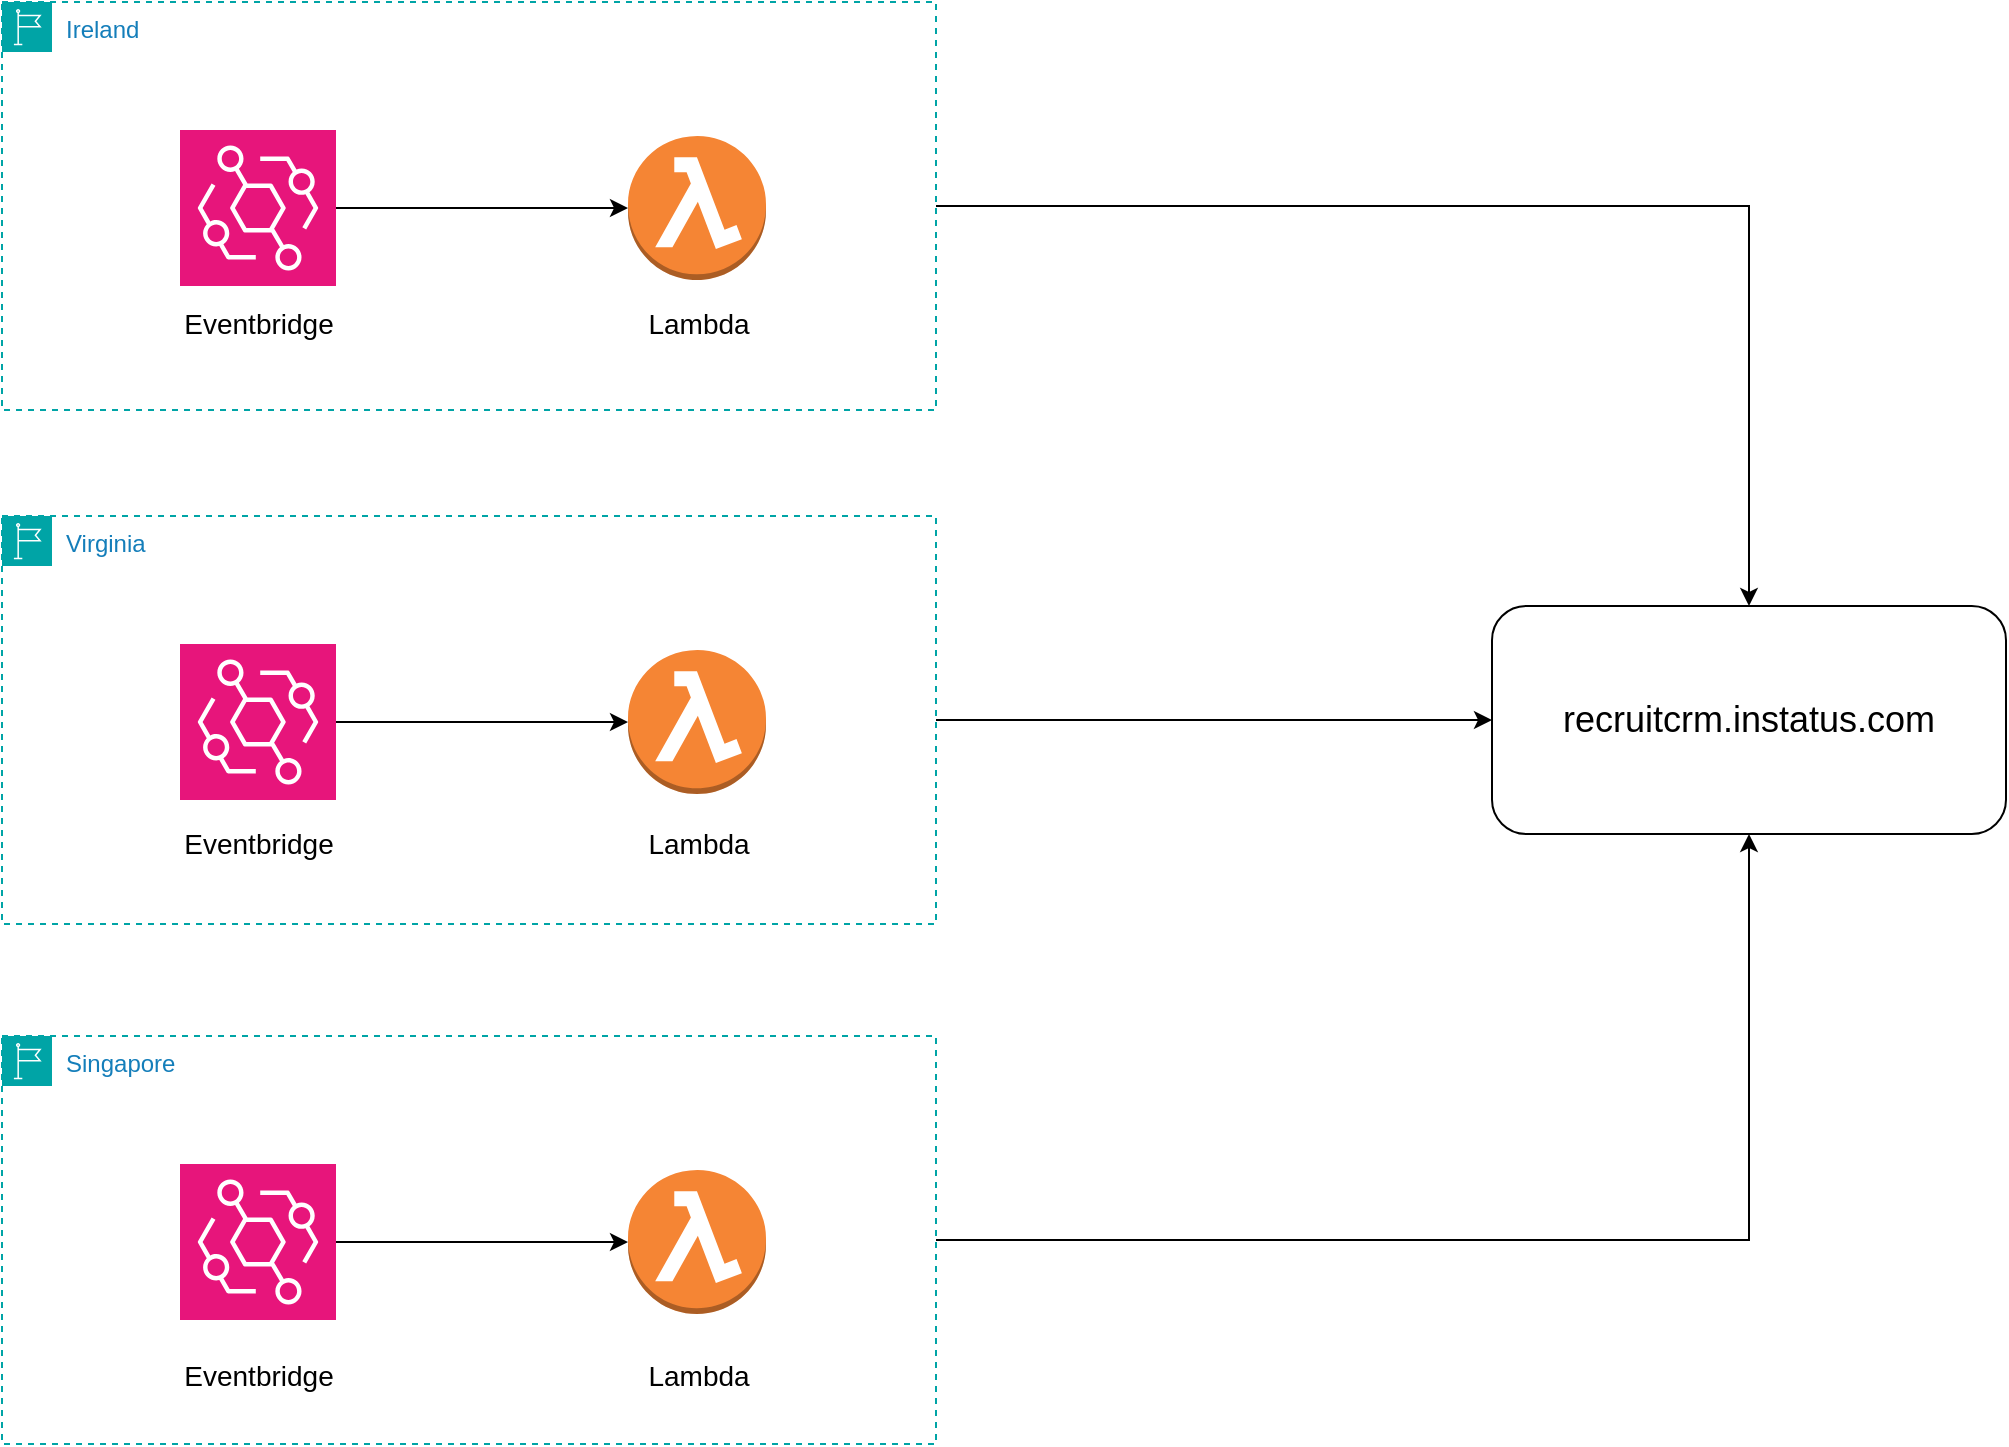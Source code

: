 <mxfile version="22.1.8" type="github">
  <diagram name="Page-1" id="nO2MaQZ6iOQ7RaN-6N72">
    <mxGraphModel dx="2106" dy="1327" grid="0" gridSize="10" guides="1" tooltips="1" connect="1" arrows="1" fold="1" page="0" pageScale="1" pageWidth="827" pageHeight="1169" math="0" shadow="0">
      <root>
        <mxCell id="0" />
        <mxCell id="1" parent="0" />
        <mxCell id="LQiJxh4ngfY7-FX2sKyY-46" style="edgeStyle=orthogonalEdgeStyle;rounded=0;orthogonalLoop=1;jettySize=auto;html=1;" edge="1" parent="1" source="LQiJxh4ngfY7-FX2sKyY-13" target="LQiJxh4ngfY7-FX2sKyY-43">
          <mxGeometry relative="1" as="geometry" />
        </mxCell>
        <mxCell id="LQiJxh4ngfY7-FX2sKyY-13" value="Ireland" style="points=[[0,0],[0.25,0],[0.5,0],[0.75,0],[1,0],[1,0.25],[1,0.5],[1,0.75],[1,1],[0.75,1],[0.5,1],[0.25,1],[0,1],[0,0.75],[0,0.5],[0,0.25]];outlineConnect=0;gradientColor=none;html=1;whiteSpace=wrap;fontSize=12;fontStyle=0;container=1;pointerEvents=0;collapsible=0;recursiveResize=0;shape=mxgraph.aws4.group;grIcon=mxgraph.aws4.group_region;strokeColor=#00A4A6;fillColor=none;verticalAlign=top;align=left;spacingLeft=30;fontColor=#147EBA;dashed=1;" vertex="1" parent="1">
          <mxGeometry x="-149" y="-6" width="467" height="204" as="geometry" />
        </mxCell>
        <mxCell id="LQiJxh4ngfY7-FX2sKyY-22" value="" style="outlineConnect=0;dashed=0;verticalLabelPosition=bottom;verticalAlign=top;align=center;html=1;shape=mxgraph.aws3.lambda_function;fillColor=#F58534;gradientColor=none;" vertex="1" parent="LQiJxh4ngfY7-FX2sKyY-13">
          <mxGeometry x="313" y="67" width="69" height="72" as="geometry" />
        </mxCell>
        <mxCell id="LQiJxh4ngfY7-FX2sKyY-25" value="" style="sketch=0;points=[[0,0,0],[0.25,0,0],[0.5,0,0],[0.75,0,0],[1,0,0],[0,1,0],[0.25,1,0],[0.5,1,0],[0.75,1,0],[1,1,0],[0,0.25,0],[0,0.5,0],[0,0.75,0],[1,0.25,0],[1,0.5,0],[1,0.75,0]];outlineConnect=0;fontColor=#232F3E;fillColor=#E7157B;strokeColor=#ffffff;dashed=0;verticalLabelPosition=bottom;verticalAlign=top;align=center;html=1;fontSize=12;fontStyle=0;aspect=fixed;shape=mxgraph.aws4.resourceIcon;resIcon=mxgraph.aws4.eventbridge;" vertex="1" parent="LQiJxh4ngfY7-FX2sKyY-13">
          <mxGeometry x="89" y="64" width="78" height="78" as="geometry" />
        </mxCell>
        <mxCell id="LQiJxh4ngfY7-FX2sKyY-26" style="edgeStyle=orthogonalEdgeStyle;rounded=0;orthogonalLoop=1;jettySize=auto;html=1;entryX=0;entryY=0.5;entryDx=0;entryDy=0;entryPerimeter=0;" edge="1" parent="LQiJxh4ngfY7-FX2sKyY-13" source="LQiJxh4ngfY7-FX2sKyY-25" target="LQiJxh4ngfY7-FX2sKyY-22">
          <mxGeometry relative="1" as="geometry" />
        </mxCell>
        <mxCell id="LQiJxh4ngfY7-FX2sKyY-47" value="&lt;font style=&quot;font-size: 14px;&quot;&gt;Eventbridge&lt;/font&gt;" style="text;html=1;align=center;verticalAlign=middle;resizable=0;points=[];autosize=1;strokeColor=none;fillColor=none;" vertex="1" parent="LQiJxh4ngfY7-FX2sKyY-13">
          <mxGeometry x="81.5" y="146" width="93" height="29" as="geometry" />
        </mxCell>
        <mxCell id="LQiJxh4ngfY7-FX2sKyY-51" value="&lt;font style=&quot;font-size: 14px;&quot;&gt;Lambda&lt;/font&gt;" style="text;html=1;align=center;verticalAlign=middle;resizable=0;points=[];autosize=1;strokeColor=none;fillColor=none;" vertex="1" parent="LQiJxh4ngfY7-FX2sKyY-13">
          <mxGeometry x="313" y="146" width="69" height="29" as="geometry" />
        </mxCell>
        <mxCell id="LQiJxh4ngfY7-FX2sKyY-44" style="edgeStyle=orthogonalEdgeStyle;rounded=0;orthogonalLoop=1;jettySize=auto;html=1;" edge="1" parent="1" source="LQiJxh4ngfY7-FX2sKyY-30" target="LQiJxh4ngfY7-FX2sKyY-43">
          <mxGeometry relative="1" as="geometry" />
        </mxCell>
        <mxCell id="LQiJxh4ngfY7-FX2sKyY-30" value="Virginia" style="points=[[0,0],[0.25,0],[0.5,0],[0.75,0],[1,0],[1,0.25],[1,0.5],[1,0.75],[1,1],[0.75,1],[0.5,1],[0.25,1],[0,1],[0,0.75],[0,0.5],[0,0.25]];outlineConnect=0;gradientColor=none;html=1;whiteSpace=wrap;fontSize=12;fontStyle=0;container=1;pointerEvents=0;collapsible=0;recursiveResize=0;shape=mxgraph.aws4.group;grIcon=mxgraph.aws4.group_region;strokeColor=#00A4A6;fillColor=none;verticalAlign=top;align=left;spacingLeft=30;fontColor=#147EBA;dashed=1;" vertex="1" parent="1">
          <mxGeometry x="-149" y="251" width="467" height="204" as="geometry" />
        </mxCell>
        <mxCell id="LQiJxh4ngfY7-FX2sKyY-31" value="" style="outlineConnect=0;dashed=0;verticalLabelPosition=bottom;verticalAlign=top;align=center;html=1;shape=mxgraph.aws3.lambda_function;fillColor=#F58534;gradientColor=none;" vertex="1" parent="LQiJxh4ngfY7-FX2sKyY-30">
          <mxGeometry x="313" y="67" width="69" height="72" as="geometry" />
        </mxCell>
        <mxCell id="LQiJxh4ngfY7-FX2sKyY-32" value="" style="sketch=0;points=[[0,0,0],[0.25,0,0],[0.5,0,0],[0.75,0,0],[1,0,0],[0,1,0],[0.25,1,0],[0.5,1,0],[0.75,1,0],[1,1,0],[0,0.25,0],[0,0.5,0],[0,0.75,0],[1,0.25,0],[1,0.5,0],[1,0.75,0]];outlineConnect=0;fontColor=#232F3E;fillColor=#E7157B;strokeColor=#ffffff;dashed=0;verticalLabelPosition=bottom;verticalAlign=top;align=center;html=1;fontSize=12;fontStyle=0;aspect=fixed;shape=mxgraph.aws4.resourceIcon;resIcon=mxgraph.aws4.eventbridge;" vertex="1" parent="LQiJxh4ngfY7-FX2sKyY-30">
          <mxGeometry x="89" y="64" width="78" height="78" as="geometry" />
        </mxCell>
        <mxCell id="LQiJxh4ngfY7-FX2sKyY-33" style="edgeStyle=orthogonalEdgeStyle;rounded=0;orthogonalLoop=1;jettySize=auto;html=1;entryX=0;entryY=0.5;entryDx=0;entryDy=0;entryPerimeter=0;" edge="1" parent="LQiJxh4ngfY7-FX2sKyY-30" source="LQiJxh4ngfY7-FX2sKyY-32" target="LQiJxh4ngfY7-FX2sKyY-31">
          <mxGeometry relative="1" as="geometry" />
        </mxCell>
        <mxCell id="LQiJxh4ngfY7-FX2sKyY-49" value="&lt;font style=&quot;font-size: 14px;&quot;&gt;Eventbridge&lt;/font&gt;" style="text;html=1;align=center;verticalAlign=middle;resizable=0;points=[];autosize=1;strokeColor=none;fillColor=none;" vertex="1" parent="LQiJxh4ngfY7-FX2sKyY-30">
          <mxGeometry x="81.5" y="149" width="93" height="29" as="geometry" />
        </mxCell>
        <mxCell id="LQiJxh4ngfY7-FX2sKyY-53" value="&lt;font style=&quot;font-size: 14px;&quot;&gt;Lambda&lt;/font&gt;" style="text;html=1;align=center;verticalAlign=middle;resizable=0;points=[];autosize=1;strokeColor=none;fillColor=none;" vertex="1" parent="LQiJxh4ngfY7-FX2sKyY-30">
          <mxGeometry x="313" y="149" width="69" height="29" as="geometry" />
        </mxCell>
        <mxCell id="LQiJxh4ngfY7-FX2sKyY-45" style="edgeStyle=orthogonalEdgeStyle;rounded=0;orthogonalLoop=1;jettySize=auto;html=1;entryX=0.5;entryY=1;entryDx=0;entryDy=0;" edge="1" parent="1" source="LQiJxh4ngfY7-FX2sKyY-34" target="LQiJxh4ngfY7-FX2sKyY-43">
          <mxGeometry relative="1" as="geometry" />
        </mxCell>
        <mxCell id="LQiJxh4ngfY7-FX2sKyY-34" value="Singapore" style="points=[[0,0],[0.25,0],[0.5,0],[0.75,0],[1,0],[1,0.25],[1,0.5],[1,0.75],[1,1],[0.75,1],[0.5,1],[0.25,1],[0,1],[0,0.75],[0,0.5],[0,0.25]];outlineConnect=0;gradientColor=none;html=1;whiteSpace=wrap;fontSize=12;fontStyle=0;container=1;pointerEvents=0;collapsible=0;recursiveResize=0;shape=mxgraph.aws4.group;grIcon=mxgraph.aws4.group_region;strokeColor=#00A4A6;fillColor=none;verticalAlign=top;align=left;spacingLeft=30;fontColor=#147EBA;dashed=1;" vertex="1" parent="1">
          <mxGeometry x="-149" y="511" width="467" height="204" as="geometry" />
        </mxCell>
        <mxCell id="LQiJxh4ngfY7-FX2sKyY-35" value="" style="outlineConnect=0;dashed=0;verticalLabelPosition=bottom;verticalAlign=top;align=center;html=1;shape=mxgraph.aws3.lambda_function;fillColor=#F58534;gradientColor=none;" vertex="1" parent="LQiJxh4ngfY7-FX2sKyY-34">
          <mxGeometry x="313" y="67" width="69" height="72" as="geometry" />
        </mxCell>
        <mxCell id="LQiJxh4ngfY7-FX2sKyY-36" value="" style="sketch=0;points=[[0,0,0],[0.25,0,0],[0.5,0,0],[0.75,0,0],[1,0,0],[0,1,0],[0.25,1,0],[0.5,1,0],[0.75,1,0],[1,1,0],[0,0.25,0],[0,0.5,0],[0,0.75,0],[1,0.25,0],[1,0.5,0],[1,0.75,0]];outlineConnect=0;fontColor=#232F3E;fillColor=#E7157B;strokeColor=#ffffff;dashed=0;verticalLabelPosition=bottom;verticalAlign=top;align=center;html=1;fontSize=12;fontStyle=0;aspect=fixed;shape=mxgraph.aws4.resourceIcon;resIcon=mxgraph.aws4.eventbridge;" vertex="1" parent="LQiJxh4ngfY7-FX2sKyY-34">
          <mxGeometry x="89" y="64" width="78" height="78" as="geometry" />
        </mxCell>
        <mxCell id="LQiJxh4ngfY7-FX2sKyY-37" style="edgeStyle=orthogonalEdgeStyle;rounded=0;orthogonalLoop=1;jettySize=auto;html=1;entryX=0;entryY=0.5;entryDx=0;entryDy=0;entryPerimeter=0;" edge="1" parent="LQiJxh4ngfY7-FX2sKyY-34" source="LQiJxh4ngfY7-FX2sKyY-36" target="LQiJxh4ngfY7-FX2sKyY-35">
          <mxGeometry relative="1" as="geometry" />
        </mxCell>
        <mxCell id="LQiJxh4ngfY7-FX2sKyY-48" value="&lt;font style=&quot;font-size: 14px;&quot;&gt;Eventbridge&lt;/font&gt;" style="text;html=1;align=center;verticalAlign=middle;resizable=0;points=[];autosize=1;strokeColor=none;fillColor=none;" vertex="1" parent="LQiJxh4ngfY7-FX2sKyY-34">
          <mxGeometry x="81.5" y="155" width="93" height="29" as="geometry" />
        </mxCell>
        <mxCell id="LQiJxh4ngfY7-FX2sKyY-52" value="&lt;font style=&quot;font-size: 14px;&quot;&gt;Lambda&lt;/font&gt;" style="text;html=1;align=center;verticalAlign=middle;resizable=0;points=[];autosize=1;strokeColor=none;fillColor=none;" vertex="1" parent="LQiJxh4ngfY7-FX2sKyY-34">
          <mxGeometry x="313" y="155" width="69" height="29" as="geometry" />
        </mxCell>
        <mxCell id="LQiJxh4ngfY7-FX2sKyY-43" value="&lt;font style=&quot;font-size: 18px;&quot;&gt;recruitcrm.instatus.com&lt;/font&gt;" style="rounded=1;whiteSpace=wrap;html=1;" vertex="1" parent="1">
          <mxGeometry x="596" y="296" width="257" height="114" as="geometry" />
        </mxCell>
      </root>
    </mxGraphModel>
  </diagram>
</mxfile>
